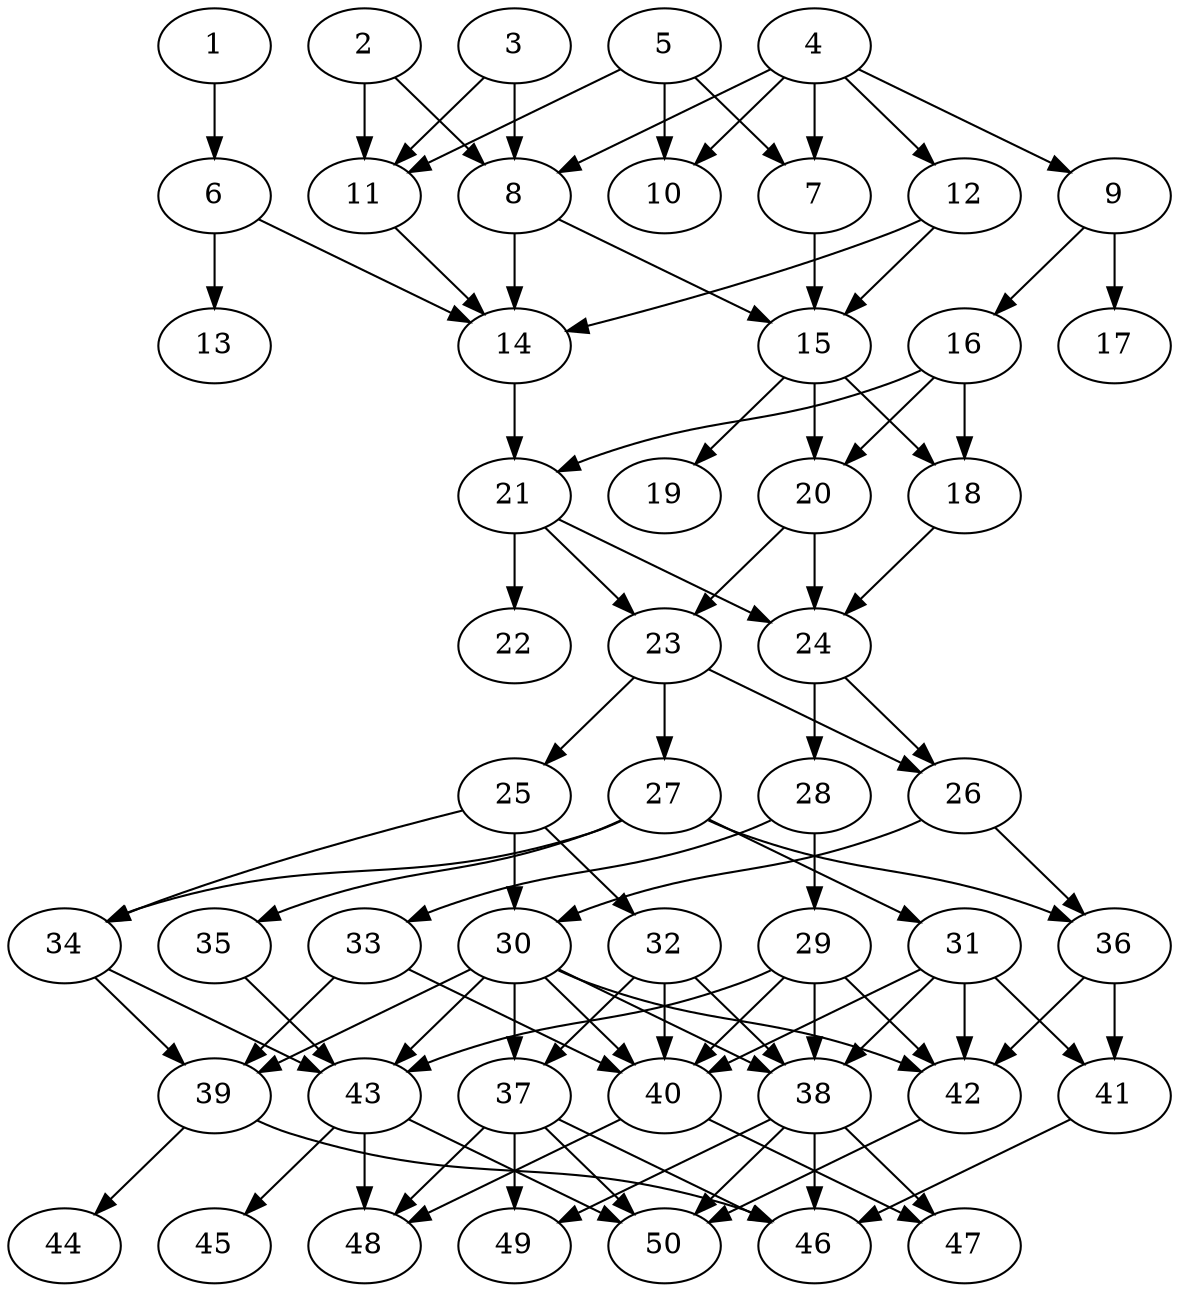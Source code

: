 // DAG automatically generated by daggen at Thu Oct  3 14:07:58 2019
// ./daggen --dot -n 50 --ccr 0.5 --fat 0.5 --regular 0.5 --density 0.6 --mindata 5242880 --maxdata 52428800 
digraph G {
  1 [size="21473280", alpha="0.08", expect_size="10736640"] 
  1 -> 6 [size ="10736640"]
  2 [size="45445120", alpha="0.11", expect_size="22722560"] 
  2 -> 8 [size ="22722560"]
  2 -> 11 [size ="22722560"]
  3 [size="40091648", alpha="0.16", expect_size="20045824"] 
  3 -> 8 [size ="20045824"]
  3 -> 11 [size ="20045824"]
  4 [size="79882240", alpha="0.10", expect_size="39941120"] 
  4 -> 7 [size ="39941120"]
  4 -> 8 [size ="39941120"]
  4 -> 9 [size ="39941120"]
  4 -> 10 [size ="39941120"]
  4 -> 12 [size ="39941120"]
  5 [size="33003520", alpha="0.16", expect_size="16501760"] 
  5 -> 7 [size ="16501760"]
  5 -> 10 [size ="16501760"]
  5 -> 11 [size ="16501760"]
  6 [size="78145536", alpha="0.07", expect_size="39072768"] 
  6 -> 13 [size ="39072768"]
  6 -> 14 [size ="39072768"]
  7 [size="33392640", alpha="0.17", expect_size="16696320"] 
  7 -> 15 [size ="16696320"]
  8 [size="24236032", alpha="0.07", expect_size="12118016"] 
  8 -> 14 [size ="12118016"]
  8 -> 15 [size ="12118016"]
  9 [size="44849152", alpha="0.09", expect_size="22424576"] 
  9 -> 16 [size ="22424576"]
  9 -> 17 [size ="22424576"]
  10 [size="62314496", alpha="0.01", expect_size="31157248"] 
  11 [size="37289984", alpha="0.03", expect_size="18644992"] 
  11 -> 14 [size ="18644992"]
  12 [size="73261056", alpha="0.02", expect_size="36630528"] 
  12 -> 14 [size ="36630528"]
  12 -> 15 [size ="36630528"]
  13 [size="31729664", alpha="0.19", expect_size="15864832"] 
  14 [size="12195840", alpha="0.14", expect_size="6097920"] 
  14 -> 21 [size ="6097920"]
  15 [size="59527168", alpha="0.00", expect_size="29763584"] 
  15 -> 18 [size ="29763584"]
  15 -> 19 [size ="29763584"]
  15 -> 20 [size ="29763584"]
  16 [size="41136128", alpha="0.11", expect_size="20568064"] 
  16 -> 18 [size ="20568064"]
  16 -> 20 [size ="20568064"]
  16 -> 21 [size ="20568064"]
  17 [size="72906752", alpha="0.15", expect_size="36453376"] 
  18 [size="58519552", alpha="0.06", expect_size="29259776"] 
  18 -> 24 [size ="29259776"]
  19 [size="92633088", alpha="0.00", expect_size="46316544"] 
  20 [size="39112704", alpha="0.08", expect_size="19556352"] 
  20 -> 23 [size ="19556352"]
  20 -> 24 [size ="19556352"]
  21 [size="41838592", alpha="0.18", expect_size="20919296"] 
  21 -> 22 [size ="20919296"]
  21 -> 23 [size ="20919296"]
  21 -> 24 [size ="20919296"]
  22 [size="53716992", alpha="0.16", expect_size="26858496"] 
  23 [size="64671744", alpha="0.00", expect_size="32335872"] 
  23 -> 25 [size ="32335872"]
  23 -> 26 [size ="32335872"]
  23 -> 27 [size ="32335872"]
  24 [size="59844608", alpha="0.19", expect_size="29922304"] 
  24 -> 26 [size ="29922304"]
  24 -> 28 [size ="29922304"]
  25 [size="29982720", alpha="0.03", expect_size="14991360"] 
  25 -> 30 [size ="14991360"]
  25 -> 32 [size ="14991360"]
  25 -> 34 [size ="14991360"]
  26 [size="30199808", alpha="0.01", expect_size="15099904"] 
  26 -> 30 [size ="15099904"]
  26 -> 36 [size ="15099904"]
  27 [size="83875840", alpha="0.03", expect_size="41937920"] 
  27 -> 31 [size ="41937920"]
  27 -> 34 [size ="41937920"]
  27 -> 35 [size ="41937920"]
  27 -> 36 [size ="41937920"]
  28 [size="61134848", alpha="0.09", expect_size="30567424"] 
  28 -> 29 [size ="30567424"]
  28 -> 33 [size ="30567424"]
  29 [size="89712640", alpha="0.02", expect_size="44856320"] 
  29 -> 38 [size ="44856320"]
  29 -> 40 [size ="44856320"]
  29 -> 42 [size ="44856320"]
  29 -> 43 [size ="44856320"]
  30 [size="89747456", alpha="0.06", expect_size="44873728"] 
  30 -> 37 [size ="44873728"]
  30 -> 38 [size ="44873728"]
  30 -> 39 [size ="44873728"]
  30 -> 40 [size ="44873728"]
  30 -> 42 [size ="44873728"]
  30 -> 43 [size ="44873728"]
  31 [size="33417216", alpha="0.15", expect_size="16708608"] 
  31 -> 38 [size ="16708608"]
  31 -> 40 [size ="16708608"]
  31 -> 41 [size ="16708608"]
  31 -> 42 [size ="16708608"]
  32 [size="26087424", alpha="0.18", expect_size="13043712"] 
  32 -> 37 [size ="13043712"]
  32 -> 38 [size ="13043712"]
  32 -> 40 [size ="13043712"]
  33 [size="102713344", alpha="0.06", expect_size="51356672"] 
  33 -> 39 [size ="51356672"]
  33 -> 40 [size ="51356672"]
  34 [size="104165376", alpha="0.13", expect_size="52082688"] 
  34 -> 39 [size ="52082688"]
  34 -> 43 [size ="52082688"]
  35 [size="99835904", alpha="0.12", expect_size="49917952"] 
  35 -> 43 [size ="49917952"]
  36 [size="17872896", alpha="0.16", expect_size="8936448"] 
  36 -> 41 [size ="8936448"]
  36 -> 42 [size ="8936448"]
  37 [size="20312064", alpha="0.14", expect_size="10156032"] 
  37 -> 46 [size ="10156032"]
  37 -> 48 [size ="10156032"]
  37 -> 49 [size ="10156032"]
  37 -> 50 [size ="10156032"]
  38 [size="35684352", alpha="0.02", expect_size="17842176"] 
  38 -> 46 [size ="17842176"]
  38 -> 47 [size ="17842176"]
  38 -> 49 [size ="17842176"]
  38 -> 50 [size ="17842176"]
  39 [size="77744128", alpha="0.08", expect_size="38872064"] 
  39 -> 44 [size ="38872064"]
  39 -> 46 [size ="38872064"]
  40 [size="86480896", alpha="0.19", expect_size="43240448"] 
  40 -> 47 [size ="43240448"]
  40 -> 48 [size ="43240448"]
  41 [size="19353600", alpha="0.17", expect_size="9676800"] 
  41 -> 46 [size ="9676800"]
  42 [size="91912192", alpha="0.05", expect_size="45956096"] 
  42 -> 50 [size ="45956096"]
  43 [size="83814400", alpha="0.04", expect_size="41907200"] 
  43 -> 45 [size ="41907200"]
  43 -> 48 [size ="41907200"]
  43 -> 50 [size ="41907200"]
  44 [size="16306176", alpha="0.13", expect_size="8153088"] 
  45 [size="79841280", alpha="0.06", expect_size="39920640"] 
  46 [size="40349696", alpha="0.04", expect_size="20174848"] 
  47 [size="22853632", alpha="0.17", expect_size="11426816"] 
  48 [size="89774080", alpha="0.01", expect_size="44887040"] 
  49 [size="100403200", alpha="0.02", expect_size="50201600"] 
  50 [size="42520576", alpha="0.19", expect_size="21260288"] 
}
